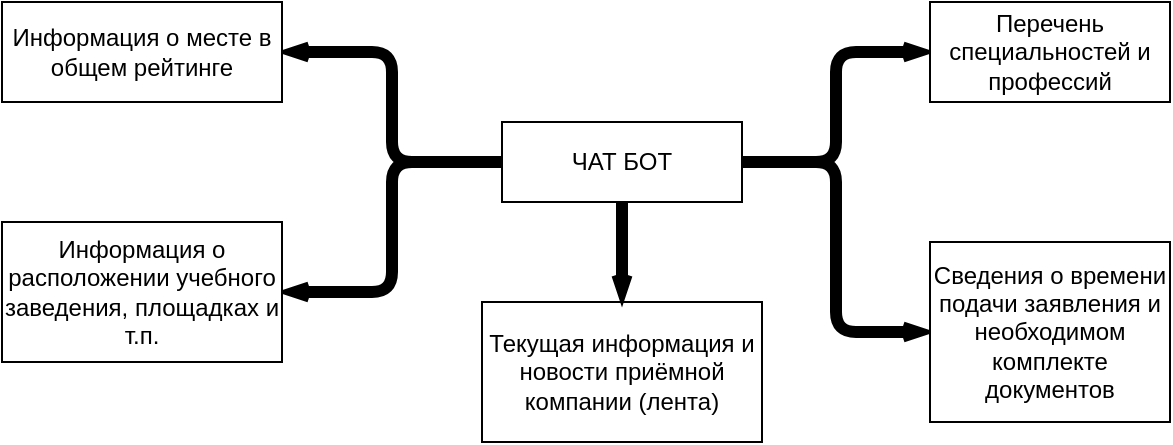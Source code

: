 <mxfile version="21.2.9" type="github">
  <diagram name="Страница 1" id="sUsjRRy6tWfMVr9m_Gau">
    <mxGraphModel dx="956" dy="546" grid="1" gridSize="10" guides="1" tooltips="1" connect="1" arrows="1" fold="1" page="1" pageScale="1" pageWidth="827" pageHeight="1169" math="0" shadow="0">
      <root>
        <mxCell id="0" />
        <mxCell id="1" parent="0" />
        <mxCell id="J3JEnoNcAr4yvjTAZGJ4-3" value="" style="edgeStyle=orthogonalEdgeStyle;rounded=1;orthogonalLoop=1;jettySize=auto;html=1;strokeWidth=6;endArrow=openThin;endFill=0;endSize=1;startSize=1;entryX=0;entryY=0.5;entryDx=0;entryDy=0;" edge="1" parent="1" source="J3JEnoNcAr4yvjTAZGJ4-1" target="J3JEnoNcAr4yvjTAZGJ4-2">
          <mxGeometry relative="1" as="geometry" />
        </mxCell>
        <mxCell id="J3JEnoNcAr4yvjTAZGJ4-5" value="" style="edgeStyle=orthogonalEdgeStyle;rounded=1;orthogonalLoop=1;jettySize=auto;html=1;strokeWidth=6;endArrow=openThin;endFill=0;endSize=1;startSize=1;entryX=0;entryY=0.5;entryDx=0;entryDy=0;exitX=1;exitY=0.5;exitDx=0;exitDy=0;" edge="1" parent="1" source="J3JEnoNcAr4yvjTAZGJ4-1" target="J3JEnoNcAr4yvjTAZGJ4-4">
          <mxGeometry relative="1" as="geometry">
            <mxPoint x="484" y="380" as="sourcePoint" />
            <mxPoint x="564" y="335" as="targetPoint" />
          </mxGeometry>
        </mxCell>
        <mxCell id="J3JEnoNcAr4yvjTAZGJ4-7" value="" style="edgeStyle=orthogonalEdgeStyle;rounded=1;orthogonalLoop=1;jettySize=auto;html=1;strokeWidth=6;endArrow=openThin;endFill=0;endSize=1;startSize=1;exitX=0;exitY=0.5;exitDx=0;exitDy=0;entryX=1;entryY=0.5;entryDx=0;entryDy=0;" edge="1" parent="1" source="J3JEnoNcAr4yvjTAZGJ4-1" target="J3JEnoNcAr4yvjTAZGJ4-6">
          <mxGeometry relative="1" as="geometry">
            <mxPoint x="490" y="330" as="sourcePoint" />
            <mxPoint x="230" y="255" as="targetPoint" />
          </mxGeometry>
        </mxCell>
        <mxCell id="J3JEnoNcAr4yvjTAZGJ4-1" value="ЧАТ БОТ" style="rounded=0;whiteSpace=wrap;html=1;" vertex="1" parent="1">
          <mxGeometry x="340" y="290" width="120" height="40" as="geometry" />
        </mxCell>
        <mxCell id="J3JEnoNcAr4yvjTAZGJ4-2" value="Перечень специальностей и профессий" style="rounded=0;whiteSpace=wrap;html=1;" vertex="1" parent="1">
          <mxGeometry x="554" y="230" width="120" height="50" as="geometry" />
        </mxCell>
        <mxCell id="J3JEnoNcAr4yvjTAZGJ4-4" value="Сведения о времени подачи заявления и необходимом комплекте документов" style="rounded=0;whiteSpace=wrap;html=1;" vertex="1" parent="1">
          <mxGeometry x="554" y="350" width="120" height="90" as="geometry" />
        </mxCell>
        <mxCell id="J3JEnoNcAr4yvjTAZGJ4-6" value="Информация о месте в общем рейтинге" style="rounded=0;whiteSpace=wrap;html=1;" vertex="1" parent="1">
          <mxGeometry x="90" y="230" width="140" height="50" as="geometry" />
        </mxCell>
        <mxCell id="J3JEnoNcAr4yvjTAZGJ4-10" value="" style="edgeStyle=orthogonalEdgeStyle;rounded=1;orthogonalLoop=1;jettySize=auto;html=1;strokeWidth=6;endArrow=openThin;endFill=0;endSize=1;startSize=1;exitX=0;exitY=0.5;exitDx=0;exitDy=0;entryX=1;entryY=0.5;entryDx=0;entryDy=0;" edge="1" parent="1" source="J3JEnoNcAr4yvjTAZGJ4-1" target="J3JEnoNcAr4yvjTAZGJ4-9">
          <mxGeometry relative="1" as="geometry">
            <mxPoint x="370" y="330" as="sourcePoint" />
            <mxPoint x="240" y="265" as="targetPoint" />
          </mxGeometry>
        </mxCell>
        <mxCell id="J3JEnoNcAr4yvjTAZGJ4-9" value="Информация о расположении учебного заведения, площадках и т.п." style="rounded=0;whiteSpace=wrap;html=1;" vertex="1" parent="1">
          <mxGeometry x="90" y="340" width="140" height="70" as="geometry" />
        </mxCell>
        <mxCell id="J3JEnoNcAr4yvjTAZGJ4-11" value="Текущая информация и новости приёмной компании (лента)" style="rounded=0;whiteSpace=wrap;html=1;" vertex="1" parent="1">
          <mxGeometry x="330" y="380" width="140" height="70" as="geometry" />
        </mxCell>
        <mxCell id="J3JEnoNcAr4yvjTAZGJ4-13" value="" style="edgeStyle=orthogonalEdgeStyle;rounded=1;orthogonalLoop=1;jettySize=auto;html=1;strokeWidth=6;endArrow=openThin;endFill=0;endSize=1;startSize=1;exitX=0.5;exitY=1;exitDx=0;exitDy=0;" edge="1" parent="1" source="J3JEnoNcAr4yvjTAZGJ4-1" target="J3JEnoNcAr4yvjTAZGJ4-11">
          <mxGeometry relative="1" as="geometry">
            <mxPoint x="340" y="310" as="sourcePoint" />
            <mxPoint x="230" y="375" as="targetPoint" />
            <Array as="points">
              <mxPoint x="400" y="360" />
              <mxPoint x="400" y="360" />
            </Array>
          </mxGeometry>
        </mxCell>
      </root>
    </mxGraphModel>
  </diagram>
</mxfile>
